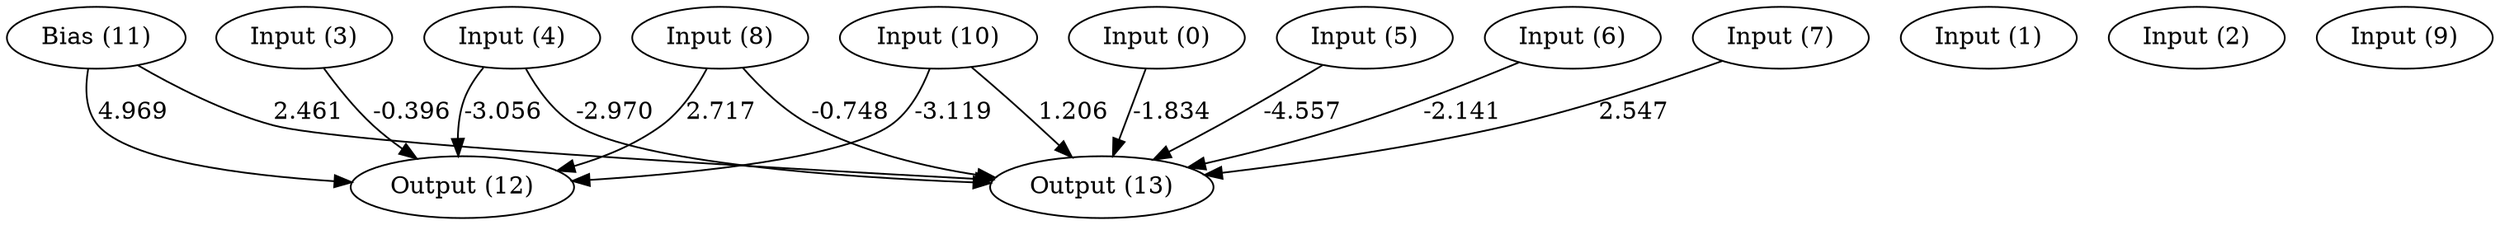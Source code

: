 digraph G {
  11 [ label="Bias (11)" ];
  0 [ label="Input (0)" ];
  1 [ label="Input (1)" ];
  2 [ label="Input (2)" ];
  3 [ label="Input (3)" ];
  4 [ label="Input (4)" ];
  5 [ label="Input (5)" ];
  6 [ label="Input (6)" ];
  7 [ label="Input (7)" ];
  8 [ label="Input (8)" ];
  9 [ label="Input (9)" ];
  10 [ label="Input (10)" ];
  12 [ label="Output (12)" ];
  13 [ label="Output (13)" ];
  { rank=same 11 0 1 2 3 4 5 6 7 8 9 10 }
  { rank=same 12 13 }
  11 -> 12 [ label="4.969" ];
  11 -> 13 [ label="2.461" ];
  0 -> 13 [ label="-1.834" ];
  3 -> 12 [ label="-0.396" ];
  4 -> 12 [ label="-3.056" ];
  4 -> 13 [ label="-2.970" ];
  5 -> 13 [ label="-4.557" ];
  6 -> 13 [ label="-2.141" ];
  7 -> 13 [ label="2.547" ];
  8 -> 12 [ label="2.717" ];
  8 -> 13 [ label="-0.748" ];
  10 -> 12 [ label="-3.119" ];
  10 -> 13 [ label="1.206" ];
}
